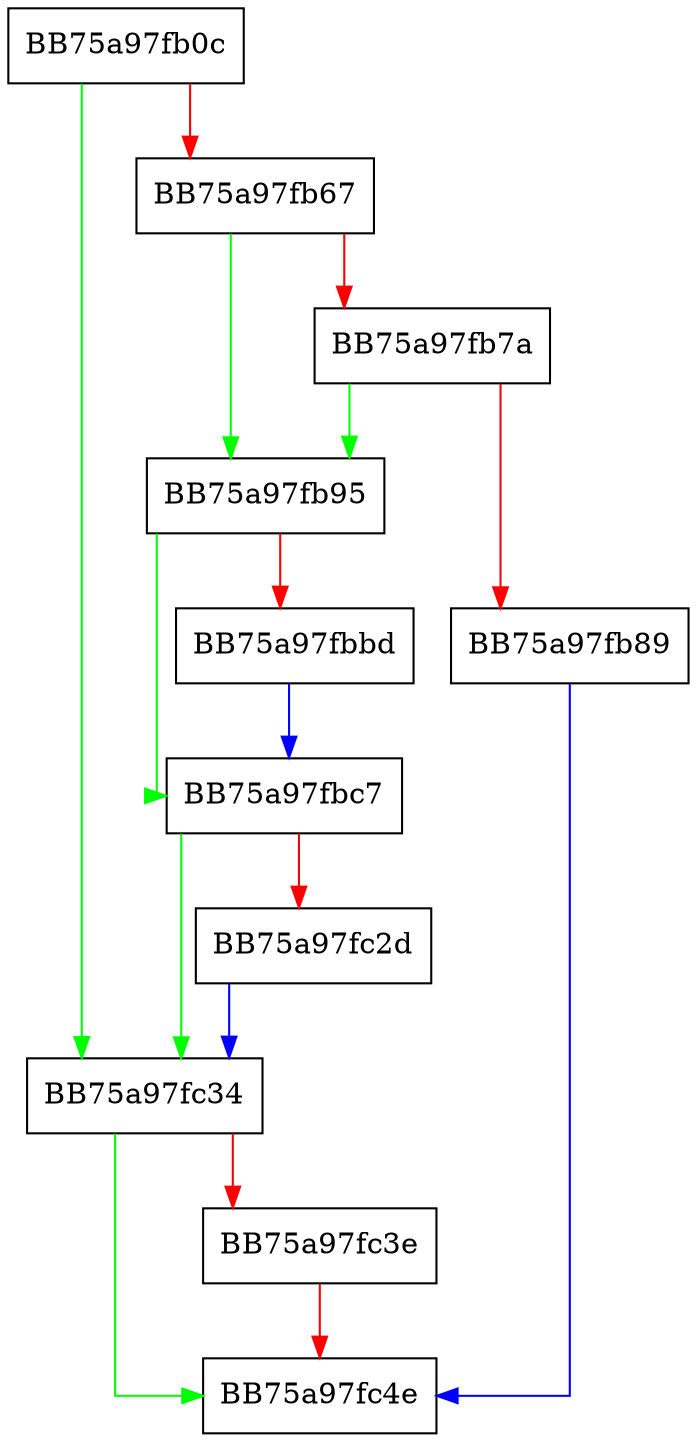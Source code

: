 digraph allocate {
  node [shape="box"];
  graph [splines=ortho];
  BB75a97fb0c -> BB75a97fc34 [color="green"];
  BB75a97fb0c -> BB75a97fb67 [color="red"];
  BB75a97fb67 -> BB75a97fb95 [color="green"];
  BB75a97fb67 -> BB75a97fb7a [color="red"];
  BB75a97fb7a -> BB75a97fb95 [color="green"];
  BB75a97fb7a -> BB75a97fb89 [color="red"];
  BB75a97fb89 -> BB75a97fc4e [color="blue"];
  BB75a97fb95 -> BB75a97fbc7 [color="green"];
  BB75a97fb95 -> BB75a97fbbd [color="red"];
  BB75a97fbbd -> BB75a97fbc7 [color="blue"];
  BB75a97fbc7 -> BB75a97fc34 [color="green"];
  BB75a97fbc7 -> BB75a97fc2d [color="red"];
  BB75a97fc2d -> BB75a97fc34 [color="blue"];
  BB75a97fc34 -> BB75a97fc4e [color="green"];
  BB75a97fc34 -> BB75a97fc3e [color="red"];
  BB75a97fc3e -> BB75a97fc4e [color="red"];
}